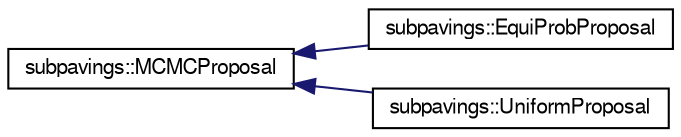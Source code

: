 digraph G
{
  edge [fontname="FreeSans",fontsize="10",labelfontname="FreeSans",labelfontsize="10"];
  node [fontname="FreeSans",fontsize="10",shape=record];
  rankdir="LR";
  Node1 [label="subpavings::MCMCProposal",height=0.2,width=0.4,color="black", fillcolor="white", style="filled",URL="$classsubpavings_1_1MCMCProposal.shtml",tooltip="Abstract class for MCMC proposal distributions."];
  Node1 -> Node2 [dir="back",color="midnightblue",fontsize="10",style="solid",fontname="FreeSans"];
  Node2 [label="subpavings::EquiProbProposal",height=0.2,width=0.4,color="black", fillcolor="white", style="filled",URL="$classsubpavings_1_1EquiProbProposal.shtml"];
  Node1 -> Node3 [dir="back",color="midnightblue",fontsize="10",style="solid",fontname="FreeSans"];
  Node3 [label="subpavings::UniformProposal",height=0.2,width=0.4,color="black", fillcolor="white", style="filled",URL="$classsubpavings_1_1UniformProposal.shtml"];
}
